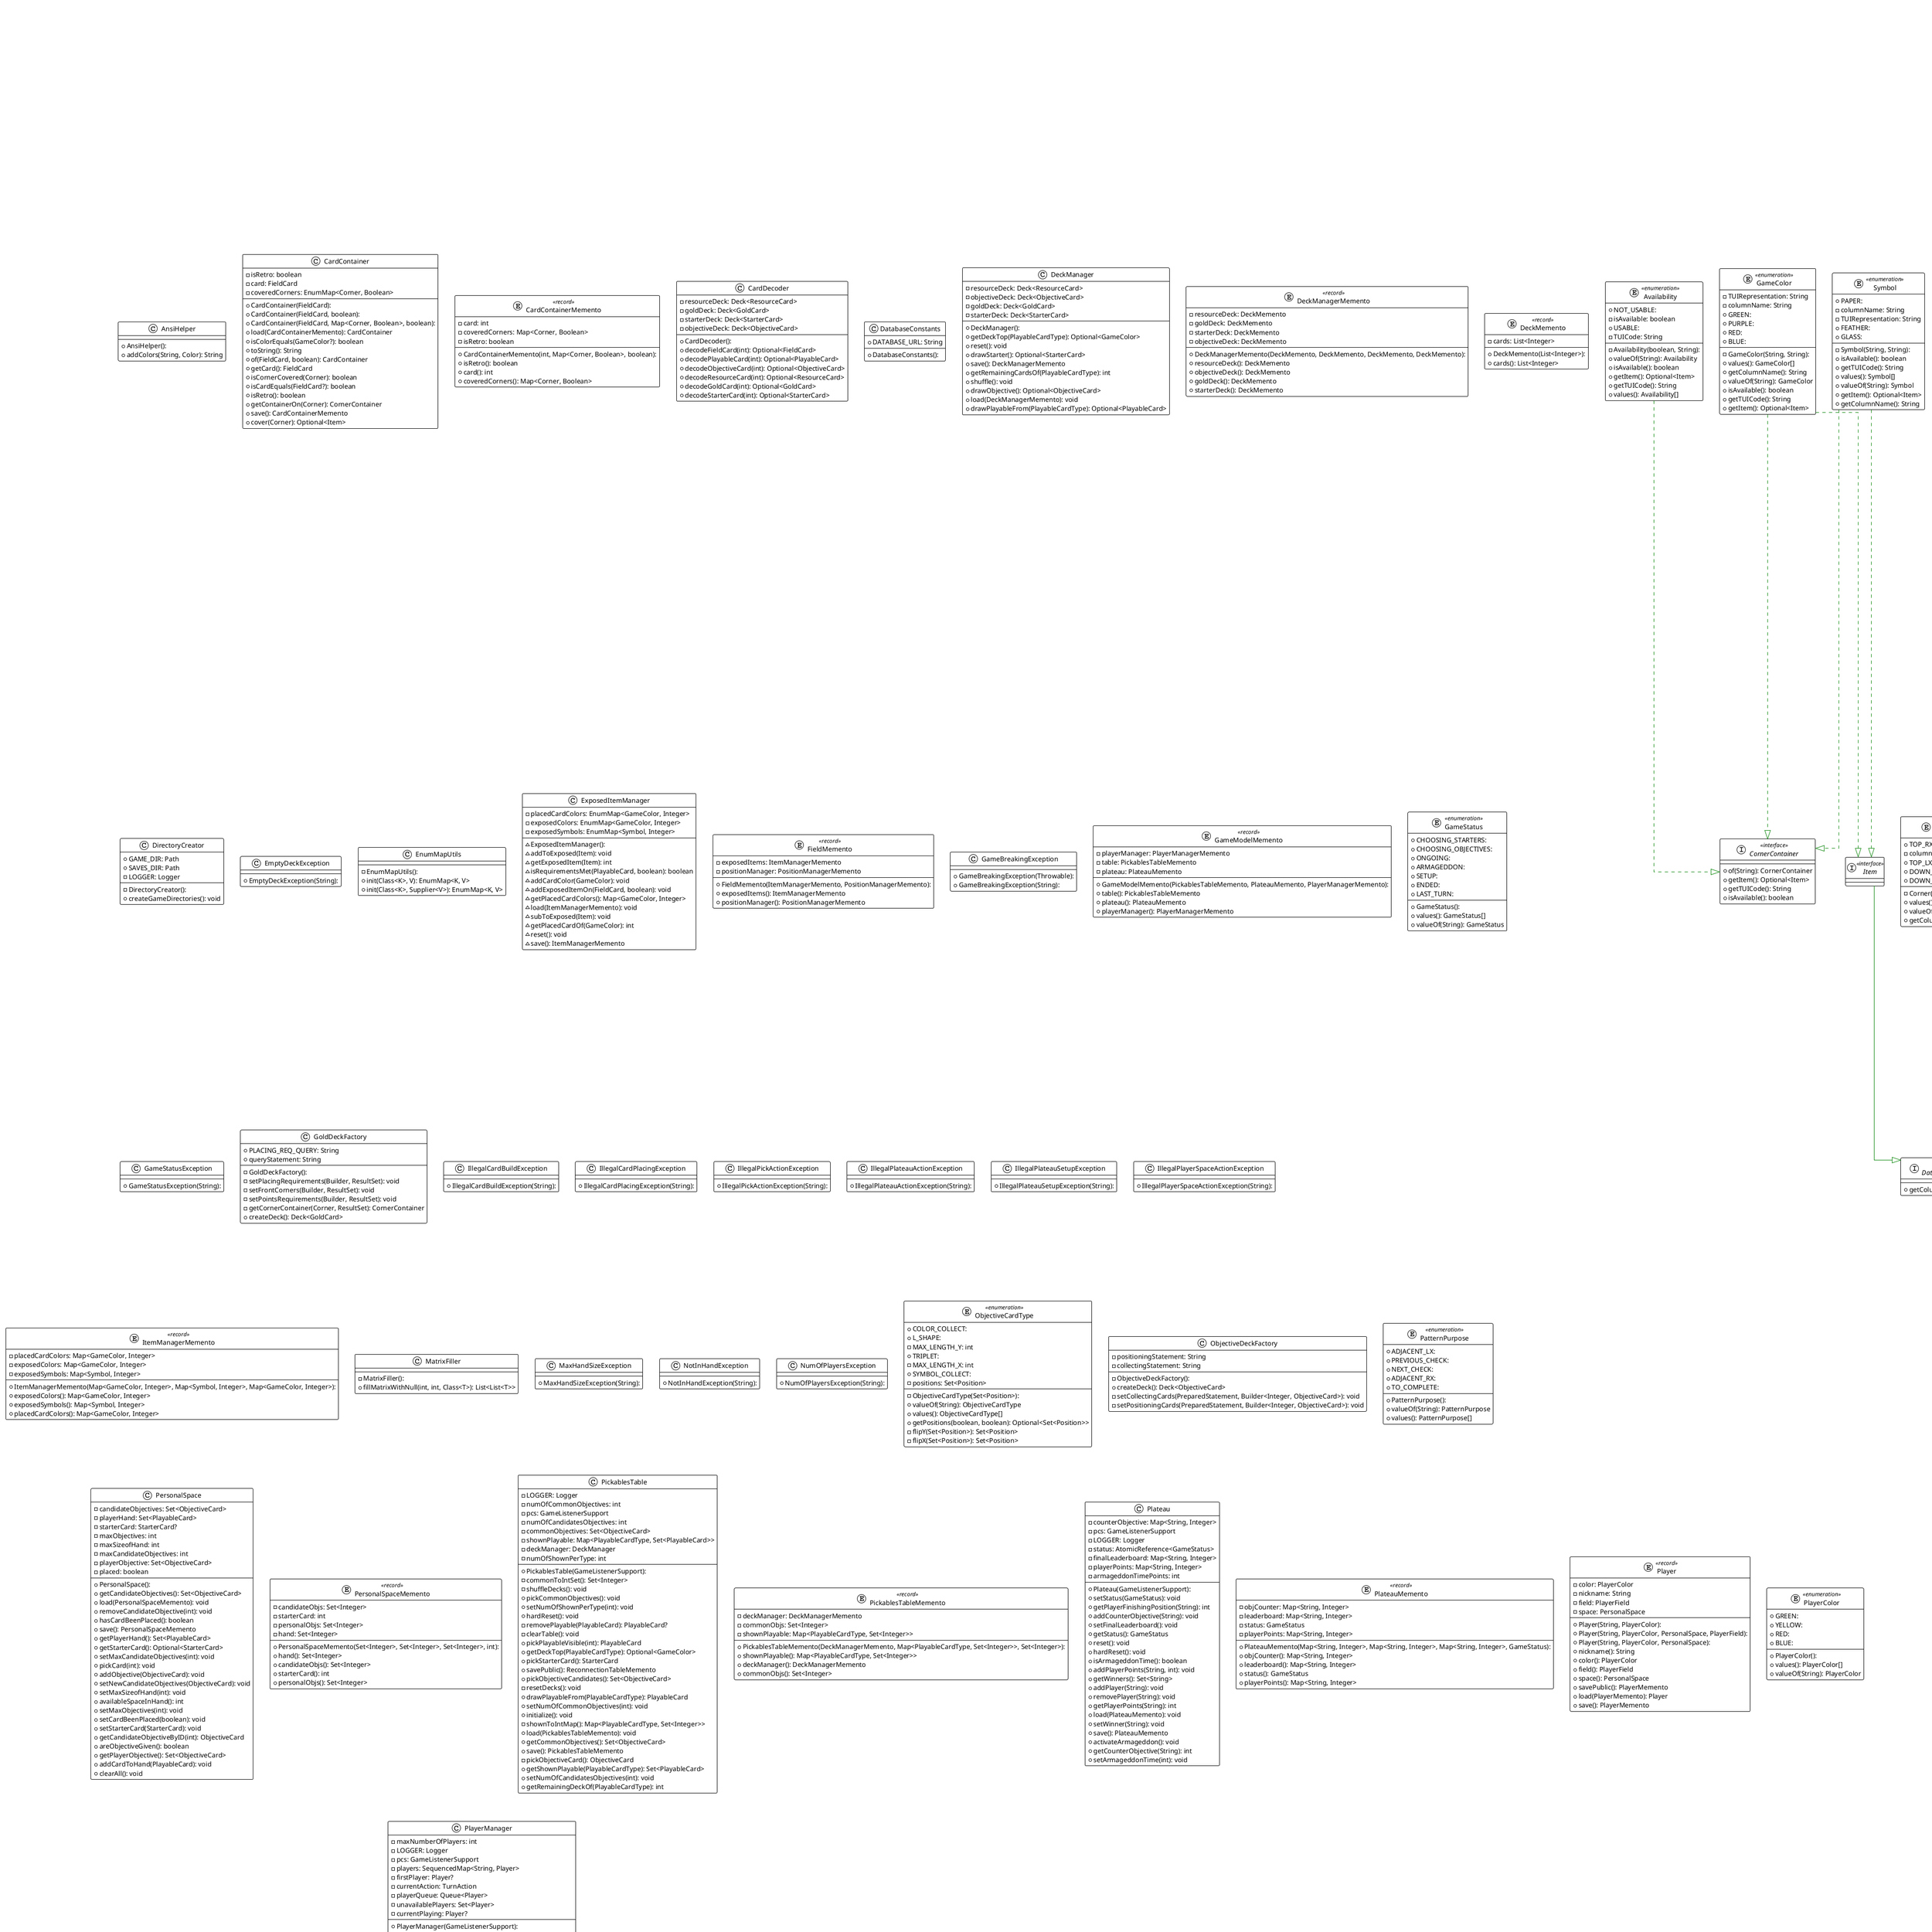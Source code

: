 @startuml UML_generated

!theme plain
top to bottom direction
skinparam linetype ortho

class AnsiHelper {
  + AnsiHelper(): 
  + addColors(String, Color): String
}
enum Availability << enumeration >> {
  - Availability(boolean, String): 
  + NOT_USABLE: 
  - isAvailable: boolean
  + USABLE: 
  - TUICode: String
  + valueOf(String): Availability
  + isAvailable(): boolean
  + getItem(): Optional<Item>
  + getTUICode(): String
  + values(): Availability[]
}
class BasicRuleset {
  + BasicRuleset(): 
  - pointsToArmageddon: int
  - maxRevealedCardsPerType: int
  - numOfPersonalObjective: int
  - maxPlayers: int
  - objectiveToChooseFrom: int
  - resourceAtStart: int
  - HandSize: int
  - numOfCommonObjectives: int
  - goldAtStart: int
  + getPointsToArmageddon(): int
  + getHandSize(): int
  + getNumOfCommonObjectives(): int
  + getObjectiveToChooseFrom(): int
  + getGoldAtStart(): int
  + getResourceAtStart(): int
  + getMaxRevealedCardsPerType(): int
  + getMaxPlayers(): int
  + getNumOfPersonalObjective(): int
}
class Builder {
  + Builder(int, int, GameColor): 
  - colorPlacingRequirements: EnumMap<GameColor, Integer>
  - availableCornersOrSymbol: EnumMap<Corner, CornerContainer>
  - symbolToCollect: Symbol?
  - pointsRequirements: PointsRequirementsType
  + hasIn(Corner, CornerContainer): Builder
  + build(): GoldCard
  + hasSymbolToCollect(Symbol?): Builder
  + hasPointRequirements(PointsRequirementsType): Builder
  + hasCorner(Corner, boolean): Builder
  + hasCorner(Corner): Builder
  + hasRequirements(GameColor, Integer): Builder
}
class Builder {
  + Builder(int, int): 
  - symbolToCollect: EnumMap<Symbol, Integer>
  + hasSymbol(Symbol): Builder
  + build(): SymbolCollectCard
  + hasSymbol(Symbol, int): Builder
}
class Builder {
  + Builder(int, int, GameColor): 
  - availableCornerOrItem: EnumMap<Corner, CornerContainer>
  + hasIn(Corner, CornerContainer): Builder
  + build(): ResourceCard
}
class Builder {
  + Builder(int, int): 
  - colorRequirements: EnumMap<GameColor, Integer>
  - colorOfPattern: GameColor?
  - flippedFlag: boolean
  + build(): TripletCard
  + isFlipped(boolean): Builder
  + hasColor(GameColor): Builder
}
class Builder {
  + Builder(int): 
  - availableCornersFront: EnumMap<Corner, CornerContainer>
  - centerColors: EnumSet<GameColor>
  - availableColorCornerBack: EnumMap<Corner, GameColor>
  - id: int
  - checkAllBackCornerCovered(): boolean
  + build(): StarterCard
  + hasCenterColor(GameColor): Builder
  + hasColorRetroIn(Corner, GameColor): Builder
  + hasCenterColors(Set<GameColor>): Builder
  + hasItemFrontIn(Corner, CornerContainer): Builder
}
class Builder {
  + Builder(int, int): 
  - colorRequirements: EnumMap<GameColor, Integer>
  - isFlippedFlag: boolean
  - primaryColor: GameColor?
  - isRotatedFlag: boolean
  - secondaryColor: GameColor?
  + hasSecondaryColor(GameColor): Builder
  + isFlipped(boolean): Builder
  + isRotated(boolean): Builder
  + build(): LCard
  + hasPrimaryColor(GameColor): Builder
}
class Builder {
  + Builder(int, int): 
  - colorToCollect: EnumMap<GameColor, Integer>
  + build(): ColorCollectCard
  + hasColor(GameColor): Builder
  + hasColor(GameColor, int): Builder
}
class Builder<T> {
  # Builder(int, int): 
  + build(): T
}
class Builder<T> {
  # Builder(int, int): 
  - points: int
  - id: int
  + build(): T
}
class Builder<T> {
  # Builder(int, int, GameColor): 
  - cardPoints: int
  - primaryColor: GameColor
  - id: int
  + build(): T
  + hasIn(Corner, CornerContainer): Builder<T>
}
class Builder<T> {
  # Builder(int, int): 
  + build(): T
}
class CardContainer {
  + CardContainer(FieldCard): 
  + CardContainer(FieldCard, boolean): 
  + CardContainer(FieldCard, Map<Corner, Boolean>, boolean): 
  - isRetro: boolean
  - card: FieldCard
  - coveredCorners: EnumMap<Corner, Boolean>
  + load(CardContainerMemento): CardContainer
  + isColorEquals(GameColor?): boolean
  + toString(): String
  + of(FieldCard, boolean): CardContainer
  + getCard(): FieldCard
  + isCornerCovered(Corner): boolean
  + isCardEquals(FieldCard?): boolean
  + isRetro(): boolean
  + getContainerOn(Corner): CornerContainer
  + save(): CardContainerMemento
  + cover(Corner): Optional<Item>
}
entity CardContainerMemento << record >> {
  + CardContainerMemento(int, Map<Corner, Boolean>, boolean): 
  - card: int
  - coveredCorners: Map<Corner, Boolean>
  - isRetro: boolean
  + isRetro(): boolean
  + card(): int
  + coveredCorners(): Map<Corner, Boolean>
}
class CardDecoder {
  + CardDecoder(): 
  - resourceDeck: Deck<ResourceCard>
  - goldDeck: Deck<GoldCard>
  - starterDeck: Deck<StarterCard>
  - objectiveDeck: Deck<ObjectiveCard>
  + decodeFieldCard(int): Optional<FieldCard>
  + decodePlayableCard(int): Optional<PlayableCard>
  + decodeObjectiveCard(int): Optional<ObjectiveCard>
  + decodeResourceCard(int): Optional<ResourceCard>
  + decodeGoldCard(int): Optional<GoldCard>
  + decodeStarterCard(int): Optional<StarterCard>
}
interface CardIdentity << interface >> {
  + getId(): int
}
class CollectingCard {
  # CollectingCard(Builder<?>): 
  - SYMBOL_TO_COLLECT: ImmutableMap<Symbol, Integer>
  - COLOR_TO_COLLECT: ImmutableMap<GameColor, Integer>
  + getSymbolRequirements(): Map<Symbol, Integer>
  + getColorRequirements(): Map<GameColor, Integer>
}
class ColorCollectCard {
  - ColorCollectCard(Builder): 
  - colorToCollect: ImmutableMap<GameColor, Integer>
  + getType(): ObjectiveCardType
  + countPoints(PlayerField): int
  + getColorRequirements(): Map<GameColor, Integer>
}
enum Corner << enumeration >> {
  - Corner(String): 
  + TOP_RX: 
  - columnName: String
  + TOP_LX: 
  + DOWN_LX: 
  + DOWN_RX: 
  + values(): Corner[]
  + valueOf(String): Corner
  + getColumnName(): String
}
interface CornerContainer << interface >> {
  + of(String): CornerContainer
  + getItem(): Optional<Item>
  + getTUICode(): String
  + isAvailable(): boolean
}
class DatabaseConstants {
  + DatabaseConstants(): 
  + DATABASE_URL: String
}
interface DatabaseSearchable << interface >> {
  + getColumnName(): String
}
class Deck<T> {
  + Deck(ImmutableMap<Integer, T>): 
  - mappingIdToCard: ImmutableMap<Integer, T>
  - deck: ArrayDeque<T>
  + save(): DeckMemento
  + load(DeckMemento): void
  + peekTop(): Optional<T>
  + draw(): Optional<T>
  + getCardById(int): Optional<T>
  + getRemainingCards(): int
  + shuffle(): Deck<T>
  + reset(): void
}
class DeckManager {
  + DeckManager(): 
  - resourceDeck: Deck<ResourceCard>
  - objectiveDeck: Deck<ObjectiveCard>
  - goldDeck: Deck<GoldCard>
  - starterDeck: Deck<StarterCard>
  + getDeckTop(PlayableCardType): Optional<GameColor>
  + reset(): void
  + drawStarter(): Optional<StarterCard>
  + save(): DeckManagerMemento
  + getRemainingCardsOf(PlayableCardType): int
  + shuffle(): void
  + drawObjective(): Optional<ObjectiveCard>
  + load(DeckManagerMemento): void
  + drawPlayableFrom(PlayableCardType): Optional<PlayableCard>
}
entity DeckManagerMemento << record >> {
  + DeckManagerMemento(DeckMemento, DeckMemento, DeckMemento, DeckMemento): 
  - resourceDeck: DeckMemento
  - goldDeck: DeckMemento
  - starterDeck: DeckMemento
  - objectiveDeck: DeckMemento
  + resourceDeck(): DeckMemento
  + objectiveDeck(): DeckMemento
  + goldDeck(): DeckMemento
  + starterDeck(): DeckMemento
}
entity DeckMemento << record >> {
  + DeckMemento(List<Integer>): 
  - cards: List<Integer>
  + cards(): List<Integer>
}
class DirectoryCreator {
  - DirectoryCreator(): 
  + GAME_DIR: Path
  + SAVES_DIR: Path
  - LOGGER: Logger
  + createGameDirectories(): void
}
class EmptyDeckException {
  + EmptyDeckException(String): 
}
class EnumMapUtils {
  - EnumMapUtils(): 
  + init(Class<K>, V): EnumMap<K, V>
  + init(Class<K>, Supplier<V>): EnumMap<K, V>
}
class ExposedItemManager {
  ~ ExposedItemManager(): 
  - placedCardColors: EnumMap<GameColor, Integer>
  - exposedColors: EnumMap<GameColor, Integer>
  - exposedSymbols: EnumMap<Symbol, Integer>
  ~ addToExposed(Item): void
  ~ getExposedItem(Item): int
  ~ isRequirementsMet(PlayableCard, boolean): boolean
  ~ addCardColor(GameColor): void
  ~ addExposedItemOn(FieldCard, boolean): void
  ~ getPlacedCardColors(): Map<GameColor, Integer>
  ~ load(ItemManagerMemento): void
  ~ subToExposed(Item): void
  ~ getPlacedCardOf(GameColor): int
  ~ reset(): void
  ~ save(): ItemManagerMemento
}
interface FieldCard << interface >> {
  + getItemCorner(Corner, boolean): CornerContainer
  + isColorEqual(GameColor): boolean
  + getCenter(boolean): Set<GameColor>
  + isAvailable(Corner, boolean): boolean
}
entity FieldMemento << record >> {
  + FieldMemento(ItemManagerMemento, PositionManagerMemento): 
  - exposedItems: ItemManagerMemento
  - positionManager: PositionManagerMemento
  + exposedItems(): ItemManagerMemento
  + positionManager(): PositionManagerMemento
}
class GameBreakingException {
  + GameBreakingException(Throwable): 
  + GameBreakingException(String): 
}
enum GameColor << enumeration >> {
  - GameColor(String, String): 
  - TUIRepresentation: String
  - columnName: String
  + GREEN: 
  + PURPLE: 
  + RED: 
  + BLUE: 
  + values(): GameColor[]
  + getColumnName(): String
  + valueOf(String): GameColor
  + isAvailable(): boolean
  + getTUICode(): String
  + getItem(): Optional<Item>
}
class GameLogic {
  + GameLogic(): 
  - playerManager: PlayerManager
  - plateau: Plateau
  - ruleSet: RuleSet
  - LOGGER: Logger
  - pcs: GameListenerSupport
  - pickablesTable: PickablesTable
  - reconnectionTimer: ReconnectionTimer
  - isLoadedGame: boolean
  - CLOSING_GRACE_TIME: int
  - closeGame(): void
  - checkIfGameCanContinue(): void
  + addPlayerToTable(String, PlayerColor): void
  + getExposedCards(PlayableCardType): Set<Integer>
  + getPlayerFinishingPosition(String): int
  + getFirstPlayer(): String
  + endGameEarly(): void
  + load(GameModelMemento): void
  + reSyncWith(String): void
  + getPlayers(): Set<String>
  + drawVisibleOf(PlayableCardType, String, int): int
  + getCurrentTurnPlayer(): String
  + disconnectPlayer(String): void
  + reconnectPlayer(String, PlayerListener): void
  - setConstants(): void
  + getPlayerObjective(String): Set<Integer>
  - pickCandidateObjectives(): void
  + getPlayerColor(String): PlayerColor
  + getPositionedCard(String): Map<Position, CardContainer>
  + getCommonObjectives(): Set<Integer>
  + getStatus(): GameStatus
  + goNextTurn(): void
  + forceEnd(): void
  + getRuleSet(): RuleSet
  + getStarterCard(String): Optional<Integer>
  + placeCard(String, int, Position, boolean): void
  - giveCards(): void
  + getWinner(): Set<String>
  + getCandidateObjectives(String): Set<Integer>
  + getAvailablePositions(String): Set<Position>
  + setObjectiveFor(String, int): void
  + getPlayerHand(String): Set<Integer>
  + initGame(): void
  - pickStarters(): void
  + removePlayer(String): void
  + addPlayerListener(String, PlayerListener): void
  + drawFromDeckOf(PlayableCardType, String): int
  + getPlayerPoints(String): int
  + getDeckTop(PlayableCardType): Optional<GameColor>
  + save(): GameModelMemento
  - resetAll(): void
  + isDisconnected(String): boolean
  + addTableListener(TableListener): void
  - countObjectivesPoints(): void
  + setStarterFor(String, boolean): void
  - checkIfDrawAllowed(String): void
}
interface GameModel << interface >> {
  + removePlayer(String): void
  + reconnectPlayer(String, PlayerListener): void
  + getCurrentTurnPlayer(): String
  + getAvailablePositions(String): Set<Position>
  + setObjectiveFor(String, int): void
  + placeCard(String, int, Position, boolean): void
  + getPlayers(): Set<String>
  + drawFromDeckOf(PlayableCardType, String): int
  + load(GameModelMemento): void
  + getStarterCard(String): Optional<Integer>
  + isDisconnected(String): boolean
  + getCommonObjectives(): Set<Integer>
  + goNextTurn(): void
  + getExposedCards(PlayableCardType): Set<Integer>
  + getPlayerFinishingPosition(String): int
  + getPlayerColor(String): PlayerColor
  + addTableListener(TableListener): void
  + getPlayerPoints(String): int
  + initGame(): void
  + save(): GameModelMemento
  + getStatus(): GameStatus
  + getDeckTop(PlayableCardType): Optional<GameColor>
  + addPlayerListener(String, PlayerListener): void
  + getFirstPlayer(): String
  + addPlayerToTable(String, PlayerColor): void
  + getPlayerObjective(String): Set<Integer>
  + getPlayerHand(String): Set<Integer>
  + forceEnd(): void
  + disconnectPlayer(String): void
  + setStarterFor(String, boolean): void
  + reSyncWith(String): void
  + getWinner(): Set<String>
  + drawVisibleOf(PlayableCardType, String, int): int
  + getCandidateObjectives(String): Set<Integer>
  + getRuleSet(): RuleSet
  + getPositionedCard(String): Map<Position, CardContainer>
  + endGameEarly(): void
}
entity GameModelMemento << record >> {
  + GameModelMemento(PickablesTableMemento, PlateauMemento, PlayerManagerMemento): 
  - playerManager: PlayerManagerMemento
  - table: PickablesTableMemento
  - plateau: PlateauMemento
  + table(): PickablesTableMemento
  + plateau(): PlateauMemento
  + playerManager(): PlayerManagerMemento
}
enum GameStatus << enumeration >> {
  + GameStatus(): 
  + CHOOSING_STARTERS: 
  + CHOOSING_OBJECTIVES: 
  + ONGOING: 
  + ARMAGEDDON: 
  + SETUP: 
  + ENDED: 
  + LAST_TURN: 
  + values(): GameStatus[]
  + valueOf(String): GameStatus
}
class GameStatusException {
  + GameStatusException(String): 
}
class GoldCard {
  - GoldCard(Builder): 
  - symbolToCollect: Symbol?
  - availableCornersOrSymbol: ImmutableMap<Corner, CornerContainer>
  - pointsRequirements: PointsRequirementsType
  - colorPlacingRequirements: ImmutableMap<GameColor, Integer>
  + getType(): PlayableCardType
  + countPoints(PlayerField, Position): int
  + getItemCorner(Corner, boolean): CornerContainer
  + getPointsRequirements(): PointsRequirementsType
  + isFrontAvailable(Corner): boolean
  + getItemCorner(Corner): CornerContainer
  + isAvailable(Corner, boolean): boolean
  + getPlacingRequirements(): Map<GameColor, Integer>
  + getPlacingRequirementsOf(GameColor): int
  + getSymbolToCollect(): Optional<Symbol>
}
class GoldDeckFactory {
  - GoldDeckFactory(): 
  + PLACING_REQ_QUERY: String
  + queryStatement: String
  - setPlacingRequirements(Builder, ResultSet): void
  - setFrontCorners(Builder, ResultSet): void
  - setPointsRequirements(Builder, ResultSet): void
  - getCornerContainer(Corner, ResultSet): CornerContainer
  + createDeck(): Deck<GoldCard>
}
class IllegalCardBuildException {
  + IllegalCardBuildException(String): 
}
class IllegalCardPlacingException {
  + IllegalCardPlacingException(String): 
}
class IllegalPickActionException {
  + IllegalPickActionException(String): 
}
class IllegalPlateauActionException {
  + IllegalPlateauActionException(String): 
}
class IllegalPlateauSetupException {
  + IllegalPlateauSetupException(String): 
}
class IllegalPlayerSpaceActionException {
  + IllegalPlayerSpaceActionException(String): 
}
interface Item << interface >>
entity ItemManagerMemento << record >> {
  + ItemManagerMemento(Map<GameColor, Integer>, Map<Symbol, Integer>, Map<GameColor, Integer>): 
  - placedCardColors: Map<GameColor, Integer>
  - exposedColors: Map<GameColor, Integer>
  - exposedSymbols: Map<Symbol, Integer>
  + exposedColors(): Map<GameColor, Integer>
  + exposedSymbols(): Map<Symbol, Integer>
  + placedCardColors(): Map<GameColor, Integer>
}
class LCard {
  - LCard(Builder): 
  - pattern: List<List<GameColor>>
  - primaryColor: GameColor?
  - counter: PatternCounter
  - isFlippedFlag: boolean
  - isRotatedFlag: boolean
  - secondaryColor: GameColor?
  + getPattern(): List<List<GameColor>>
  + isFlipped(): boolean
  + getType(): ObjectiveCardType
  + countPoints(PlayerField): int
  + isRotated(): boolean
}
class LPatternCounter {
  + LPatternCounter(GameColor, GameColor, EnumMap<PatternPurpose, List<Corner>>): 
  - numberOfPatterns: int
  - cornersPurpose: EnumMap<PatternPurpose, List<Corner>>
  - secondaryColor: GameColor
  - seenPositions: Set<Position>
  - primaryColor: GameColor
  - countNumberOfPatterns(Map<Position, CardContainer>, Position, int): void
  + count(PlayerField): int
}
class MatrixFiller {
  - MatrixFiller(): 
  + fillMatrixWithNull(int, int, Class<T>): List<List<T>>
}
class MaxHandSizeException {
  + MaxHandSizeException(String): 
}
class NotInHandException {
  + NotInHandException(String): 
}
class NumOfPlayersException {
  + NumOfPlayersException(String): 
}
class ObjectiveCard {
  # ObjectiveCard(Builder<?>): 
  - points: int
  - id: int
  + getPoints(): int
  + hasItemRequirements(Item): int
  + hashCode(): int
  + getId(): int
  + getType(): ObjectiveCardType
  + getColorRequirements(): Map<GameColor, Integer>
  + getSymbolRequirements(): Map<Symbol, Integer>
  + countPoints(PlayerField): int
  + equals(Object): boolean
}
enum ObjectiveCardType << enumeration >> {
  - ObjectiveCardType(Set<Position>): 
  + COLOR_COLLECT: 
  + L_SHAPE: 
  - MAX_LENGTH_Y: int
  + TRIPLET: 
  - MAX_LENGTH_X: int
  + SYMBOL_COLLECT: 
  - positions: Set<Position>
  + valueOf(String): ObjectiveCardType
  + values(): ObjectiveCardType[]
  + getPositions(boolean, boolean): Optional<Set<Position>>
  - flipY(Set<Position>): Set<Position>
  - flipX(Set<Position>): Set<Position>
}
class ObjectiveDeckFactory {
  - ObjectiveDeckFactory(): 
  - positioningStatement: String
  - collectingStatement: String
  + createDeck(): Deck<ObjectiveCard>
  - setCollectingCards(PreparedStatement, Builder<Integer, ObjectiveCard>): void
  - setPositioningCards(PreparedStatement, Builder<Integer, ObjectiveCard>): void
}
interface PatternCounter << interface >> {
  + count(PlayerField): int
}
enum PatternPurpose << enumeration >> {
  + PatternPurpose(): 
  + ADJACENT_LX: 
  + PREVIOUS_CHECK: 
  + NEXT_CHECK: 
  + ADJACENT_RX: 
  + TO_COMPLETE: 
  + valueOf(String): PatternPurpose
  + values(): PatternPurpose[]
}
class PersonalSpace {
  + PersonalSpace(): 
  - candidateObjectives: Set<ObjectiveCard>
  - playerHand: Set<PlayableCard>
  - starterCard: StarterCard?
  - maxObjectives: int
  - maxSizeofHand: int
  - maxCandidateObjectives: int
  - playerObjective: Set<ObjectiveCard>
  - placed: boolean
  + getCandidateObjectives(): Set<ObjectiveCard>
  + load(PersonalSpaceMemento): void
  + removeCandidateObjective(int): void
  + hasCardBeenPlaced(): boolean
  + save(): PersonalSpaceMemento
  + getPlayerHand(): Set<PlayableCard>
  + getStarterCard(): Optional<StarterCard>
  + setMaxCandidateObjectives(int): void
  + pickCard(int): void
  + addObjective(ObjectiveCard): void
  + setNewCandidateObjectives(ObjectiveCard): void
  + setMaxSizeofHand(int): void
  + availableSpaceInHand(): int
  + setMaxObjectives(int): void
  + setCardBeenPlaced(boolean): void
  + setStarterCard(StarterCard): void
  + getCandidateObjectiveByID(int): ObjectiveCard
  + areObjectiveGiven(): boolean
  + getPlayerObjective(): Set<ObjectiveCard>
  + addCardToHand(PlayableCard): void
  + clearAll(): void
}
entity PersonalSpaceMemento << record >> {
  + PersonalSpaceMemento(Set<Integer>, Set<Integer>, Set<Integer>, int): 
  - candidateObjs: Set<Integer>
  - starterCard: int
  - personalObjs: Set<Integer>
  - hand: Set<Integer>
  + hand(): Set<Integer>
  + candidateObjs(): Set<Integer>
  + starterCard(): int
  + personalObjs(): Set<Integer>
}
class PickablesTable {
  + PickablesTable(GameListenerSupport): 
  - LOGGER: Logger
  - numOfCommonObjectives: int
  - pcs: GameListenerSupport
  - numOfCandidatesObjectives: int
  - commonObjectives: Set<ObjectiveCard>
  - shownPlayable: Map<PlayableCardType, Set<PlayableCard>>
  - deckManager: DeckManager
  - numOfShownPerType: int
  - commonToIntSet(): Set<Integer>
  - shuffleDecks(): void
  + pickCommonObjectives(): void
  + setNumOfShownPerType(int): void
  + hardReset(): void
  - removePlayable(PlayableCard): PlayableCard?
  - clearTable(): void
  + pickPlayableVisible(int): PlayableCard
  + getDeckTop(PlayableCardType): Optional<GameColor>
  + pickStarterCard(): StarterCard
  + savePublic(): ReconnectionTableMemento
  + pickObjectiveCandidates(): Set<ObjectiveCard>
  - resetDecks(): void
  + drawPlayableFrom(PlayableCardType): PlayableCard
  + setNumOfCommonObjectives(int): void
  + initialize(): void
  - shownToIntMap(): Map<PlayableCardType, Set<Integer>>
  + load(PickablesTableMemento): void
  + getCommonObjectives(): Set<ObjectiveCard>
  + save(): PickablesTableMemento
  - pickObjectiveCard(): ObjectiveCard
  + getShownPlayable(PlayableCardType): Set<PlayableCard>
  + setNumOfCandidatesObjectives(int): void
  + getRemainingDeckOf(PlayableCardType): int
}
entity PickablesTableMemento << record >> {
  + PickablesTableMemento(DeckManagerMemento, Map<PlayableCardType, Set<Integer>>, Set<Integer>): 
  - deckManager: DeckManagerMemento
  - commonObjs: Set<Integer>
  - shownPlayable: Map<PlayableCardType, Set<Integer>>
  + shownPlayable(): Map<PlayableCardType, Set<Integer>>
  + deckManager(): DeckManagerMemento
  + commonObjs(): Set<Integer>
}
class Plateau {
  + Plateau(GameListenerSupport): 
  - counterObjective: Map<String, Integer>
  - pcs: GameListenerSupport
  - LOGGER: Logger
  - status: AtomicReference<GameStatus>
  - finalLeaderboard: Map<String, Integer>
  - playerPoints: Map<String, Integer>
  - armageddonTimePoints: int
  + setStatus(GameStatus): void
  + getPlayerFinishingPosition(String): int
  + addCounterObjective(String): void
  + setFinalLeaderboard(): void
  + getStatus(): GameStatus
  + reset(): void
  + hardReset(): void
  + isArmageddonTime(): boolean
  + addPlayerPoints(String, int): void
  + getWinners(): Set<String>
  + addPlayer(String): void
  + removePlayer(String): void
  + getPlayerPoints(String): int
  + load(PlateauMemento): void
  + setWinner(String): void
  + save(): PlateauMemento
  + activateArmageddon(): void
  + getCounterObjective(String): int
  + setArmageddonTime(int): void
}
entity PlateauMemento << record >> {
  + PlateauMemento(Map<String, Integer>, Map<String, Integer>, Map<String, Integer>, GameStatus): 
  - objCounter: Map<String, Integer>
  - leaderboard: Map<String, Integer>
  - status: GameStatus
  - playerPoints: Map<String, Integer>
  + objCounter(): Map<String, Integer>
  + leaderboard(): Map<String, Integer>
  + status(): GameStatus
  + playerPoints(): Map<String, Integer>
}
class PlayableCard {
  # PlayableCard(Builder<?>): 
  - color: GameColor
  - points: int
  - id: int
  + equals(Object): boolean
  + getPlacingRequirementsOf(GameColor): int
  + countPoints(PlayerField, Position): int
  + getId(): int
  + getColor(): GameColor
  + getPoints(): int
  + isColorEqual(GameColor): boolean
  + getType(): PlayableCardType
  + hashCode(): int
  + getPointsRequirements(): PointsRequirementsType
  + getItemCorner(Corner): CornerContainer
  + getPlacingRequirements(): Map<GameColor, Integer>
  + isFrontAvailable(Corner): boolean
  + getSymbolToCollect(): Optional<Symbol>
  + getCenter(boolean): Set<GameColor>
}
enum PlayableCardType << enumeration >> {
  - PlayableCardType(String, String): 
  + GOLD: 
  - typeName: String
  + RESOURCE: 
  - columnName: String
  + values(): PlayableCardType[]
  + getColumnName(): String
  + getName(): String
  + toString(): String
  + valueOf(String): PlayableCardType
}
entity Player << record >> {
  + Player(String, PlayerColor): 
  + Player(String, PlayerColor, PersonalSpace, PlayerField): 
  + Player(String, PlayerColor, PersonalSpace): 
  - color: PlayerColor
  - nickname: String
  - field: PlayerField
  - space: PersonalSpace
  + nickname(): String
  + color(): PlayerColor
  + field(): PlayerField
  + space(): PersonalSpace
  + savePublic(): PlayerMemento
  + load(PlayerMemento): Player
  + save(): PlayerMemento
}
enum PlayerColor << enumeration >> {
  + PlayerColor(): 
  + GREEN: 
  + YELLOW: 
  + RED: 
  + BLUE: 
  + values(): PlayerColor[]
  + valueOf(String): PlayerColor
}
class PlayerField {
  + PlayerField(): 
  - itemManager: ExposedItemManager
  - positionManager: PositionManager
  + getPlacedCardColours(): Map<GameColor, Integer>
  + isAvailable(Position): boolean
  + clearAll(): void
  + place(PlayableCard, Position, boolean): int
  + isRequirementMet(FieldCard, boolean): boolean
  + placeStartingCard(StarterCard, boolean): void
  + getAvailablePositions(): Set<Position>
  + containsCard(FieldCard): boolean
  + getNumberOf(Item): int
  + getNumberOfPositionedColor(GameColor): int
  + save(): FieldMemento
  + load(FieldMemento): void
  + getCardsPositioned(): Map<Position, CardContainer>
}
class PlayerInitException {
  + PlayerInitException(String): 
}
class PlayerManager {
  + PlayerManager(GameListenerSupport): 
  - maxNumberOfPlayers: int
  - LOGGER: Logger
  - pcs: GameListenerSupport
  - players: SequencedMap<String, Player>
  - firstPlayer: Player?
  - currentAction: TurnAction
  - playerQueue: Queue<Player>
  - unavailablePlayers: Set<Player>
  - currentPlaying: Player?
  + getCandidateObjectives(String): Set<ObjectiveCard>
  + getPlayerColor(String): Optional<PlayerColor>
  + load(PlayerManagerMemento): void
  + getPlayerObjective(String): Set<Integer>
  + addPlayerToTable(String, PlayerColor): void
  + getNumberOfConnected(): int
  + disconnectPlayer(Player): void
  + hardReset(): void
  + getCurrentAction(): TurnAction
  + savePublic(String): PlayerManagerMemento
  + getPlayer(String): Optional<Player>
  + getAvailablePositions(String): Set<Position>
  + removePlayer(String): void
  + getFirstPlayer(): Optional<String>
  + reconnectPlayer(Player): void
  + getStarterCard(String): Optional<StarterCard>
  + savePublic(): PlayerManagerMemento
  + areObjectiveSet(): boolean
  + isConnected(String): boolean
  + getNumberOfPlayers(): int
  + isTurnOf(String): boolean
  + isCurrentDisconnected(): boolean
  + isDisconnected(String): boolean
  + setStarterCard(String, StarterCard): void
  + getMaxNumberOfPlayer(): int
  + getPlayers(): SequencedSet<String>
  + getHand(String): Set<Integer>
  + getCurrentTurnPlayer(): Optional<String>
  + setCurrentAction(TurnAction): void
  + areStarterSet(): boolean
  + areAllReconnected(): boolean
  + setCandidateObjectives(String, Set<ObjectiveCard>): void
  + isFirstTheCurrent(): boolean
  + getCandidateObjectiveByID(String, int): ObjectiveCard
  + goNextTurn(): void
  + resetAll(): void
  + areAllDisconnected(): boolean
  + chooseFirstPlayer(): void
  + setMaxNumberOfPlayers(int): void
}
entity PlayerManagerMemento << record >> {
  + PlayerManagerMemento(List<PlayerMemento>, String, String, TurnAction): 
  - players: List<PlayerMemento>
  - currentPlayer: String
  - firstPlayer: String
  - currentAction: TurnAction
  + firstPlayer(): String
  + currentAction(): TurnAction
  + players(): List<PlayerMemento>
  + currentPlayer(): String
}
entity PlayerMemento << record >> {
  + PlayerMemento(String, PlayerColor, PersonalSpaceMemento, FieldMemento): 
  - space: PersonalSpaceMemento
  - field: FieldMemento
  - nickname: String
  - color: PlayerColor
  + field(): FieldMemento
  + space(): PersonalSpaceMemento
  + color(): PlayerColor
  + nickname(): String
}
enum PointsRequirementsType << enumeration >> {
  + PointsRequirementsType(): 
  + SYMBOLS: 
  + CLASSIC: 
  + COVERING_CORNERS: 
  + valueOf(String): PointsRequirementsType
  + values(): PointsRequirementsType[]
}
entity Position << record >> {
  + Position(int, int): 
  - y: int
  - x: int
  + toString(): String
  + of(int, int): Position
  + x(): int
  + of(String): Position
  + y(): int
}
class PositionManager {
  + PositionManager(): 
  - cardsPositioned: Map<Position, CardContainer>
  - closedPositions: Set<Position>
  - availablePositions: Set<Position>
  + save(): PositionManagerMemento
  + getCornerFromPositions(Position, Position): Optional<Corner>
  + placeCard(FieldCard, Position, boolean): List<Item>
  + getPositionIn(Position, Corner): Position
  + containsCard(FieldCard): boolean
  + reset(): void
  + load(PositionManagerMemento): void
  + getMovementOfPositions(Position, List<Corner>): Position
  + isAvailable(Position): boolean
  + getAvailablePositions(): Set<Position>
  + getCardsPositioned(): Map<Position, CardContainer>
}
entity PositionManagerMemento << record >> {
  + PositionManagerMemento(Set<Position>, Set<Position>, Map<Position, CardContainerMemento>): 
  - availablePos: Set<Position>
  - closedPos: Set<Position>
  - cardPositioned: Map<Position, CardContainerMemento>
  + cardPositioned(): Map<Position, CardContainerMemento>
  + availablePos(): Set<Position>
  + closedPos(): Set<Position>
}
class PositioningCard {
  # PositioningCard(Builder<?>, EnumMap<GameColor, Integer>): 
  - SYMBOL_REQUIREMENTS: ImmutableMap<Symbol, Integer>
  - colorRequirements: ImmutableMap<GameColor, Integer>
  + getColorRequirements(): Map<GameColor, Integer>
  + getSymbolRequirements(): Map<Symbol, Integer>
  + getPattern(): List<List<GameColor>>
}
entity ReconnectionModelMemento << record >> {
  + ReconnectionModelMemento(ReconnectionTableMemento, PlateauMemento, PlayerManagerMemento): 
  - table: ReconnectionTableMemento
  - plateau: PlateauMemento
  - playerManager: PlayerManagerMemento
  + table(): ReconnectionTableMemento
  + playerManager(): PlayerManagerMemento
  + plateau(): PlateauMemento
}
entity ReconnectionTableMemento << record >> {
  + ReconnectionTableMemento(Map<PlayableCardType, GameColor?>, Map<PlayableCardType, Set<Integer?>>, Set<Integer>): 
  - deckTops: Map<PlayableCardType, GameColor?>
  - shownPlayable: Map<PlayableCardType, Set<Integer?>>
  - commonObjs: Set<Integer>
  + shownPlayable(): Map<PlayableCardType, Set<Integer?>>
  + deckTops(): Map<PlayableCardType, GameColor?>
  + commonObjs(): Set<Integer>
}
class ReconnectionTimer {
  + ReconnectionTimer(GameModel): 
  - isWaitingForReconnection: boolean
  - executor: ScheduledExecutorService
  - totalReconnectionFuture: ScheduledFuture<?>?
  - LOGGER: Logger
  - TOTAL_RECONNECTION_TIME: int
  - model: GameModel
  - RECONNECTION_TIME: int
  - reconnectionFuture: ScheduledFuture<?>?
  - currentTurnFuture: ScheduledFuture<?>?
  - numberOfDisconnected: int
  + waitForReconnection(): void
  + waitForTotalReconnection(): void
  + reconnect(): void
  + getReconnectionTime(): int
  - getRunnable(String, TurnAction): Runnable
  + cancelAll(): void
  + setReconnectionTime(int): void
  + disconnectCurrent(String, TurnAction): void
  + reconnectCurrent(): void
  + isWaitingForReconnection(): boolean
}
class ResourceCard {
  - ResourceCard(Builder): 
  - availableCornerOrItem: ImmutableMap<Corner, CornerContainer>
  - PLACING_REQUIREMENTS: ImmutableMap<GameColor, Integer>
  + getType(): PlayableCardType
  + getSymbolToCollect(): Optional<Symbol>
  + isAvailable(Corner, boolean): boolean
  + getPlacingRequirements(): Map<GameColor, Integer>
  + getPointsRequirements(): PointsRequirementsType
  + getItemCorner(Corner): CornerContainer
  + getPlacingRequirementsOf(GameColor): int
  + getItemCorner(Corner, boolean): CornerContainer
  + isFrontAvailable(Corner): boolean
}
class ResourceDeckFactory {
  - ResourceDeckFactory(): 
  + queryStatement: String
  + createDeck(): Deck<ResourceCard>
  - setFrontCorners(Builder, ResultSet): void
  - getCornerContainer(Corner, ResultSet): CornerContainer
}
interface RuleSet << interface >> {
  + getMaxRevealedCardsPerType(): int
  + getNumOfPersonalObjective(): int
  + getMaxPlayers(): int
  + getResourceAtStart(): int
  + getNumOfCommonObjectives(): int
  + getObjectiveToChooseFrom(): int
  + getGoldAtStart(): int
  + getHandSize(): int
  + getPointsToArmageddon(): int
}
class SQLQuery {
  + SQLQuery(): 
  + DELETE_ALL_CUSTOM: String
  + TRIGGER_TO_DELETE_OLDER: String
  + INSERT_SAVE: String
  + CREATE_SAVES_TABLE: String
  + DELETE_ALL_SAVES: String
  + SELECT_MOST_RECENT: String
  + CREATE_CUSTOM_TABLE: String
}
class SavesManager {
  + SavesManager(): 
  - MAPPER: ObjectMapper
  - LOGGER: Logger
  - DB_PATH: Path
  + CONNECTION_URL: String
  - createDB(): void
  + deleteAll(): void
  + saveGame(GameModelMemento): void
  - createTables(Statement): void
  + loadMostRecentGame(): Optional<GameModelMemento>
}
class StarterCard {
  - StarterCard(Builder): 
  - availableColorCornerRetro: ImmutableMap<Corner, GameColor>
  - availableCornersFront: ImmutableMap<Corner, CornerContainer>
  - id: int
  - centerColorsFront: ImmutableSet<GameColor>
  + isAvailable(Corner, boolean): boolean
  + isColorEqual(GameColor): boolean
  + getId(): int
  + getCenterColorsFront(): Set<GameColor>
  + hashCode(): int
  + getCenter(boolean): Set<GameColor>
  + checkFront(Corner): CornerContainer
  + isFrontAvail(Corner): boolean
  + equals(Object): boolean
  + checkRetroColorIn(Corner): GameColor
  + getItemCorner(Corner, boolean): CornerContainer
}
class StarterDeckFactory {
  - StarterDeckFactory(): 
  - queryStatement: String
  - CENTER_QUERY: String
  - setFrontRetroCorners(Builder, ResultSet): void
  - setCenterColors(PreparedStatement, ResultSet, Builder): void
  + createDeck(): Deck<StarterCard>
}
enum Symbol << enumeration >> {
  - Symbol(String, String): 
  + PAPER: 
  - columnName: String
  - TUIRepresentation: String
  + FEATHER: 
  + GLASS: 
  + isAvailable(): boolean
  + getTUICode(): String
  + values(): Symbol[]
  + valueOf(String): Symbol
  + getItem(): Optional<Item>
  + getColumnName(): String
}
class SymbolCollectCard {
  - SymbolCollectCard(Builder): 
  - symbolToCollect: ImmutableMap<Symbol, Integer>
  + getType(): ObjectiveCardType
  + countPoints(PlayerField): int
  + getSymbolRequirements(): Map<Symbol, Integer>
}
class TripletCard {
  - TripletCard(Builder): 
  - flippedFlag: boolean
  - counter: PatternCounter
  - pattern: List<List<GameColor>>
  - colorOfPattern: GameColor?
  + countPoints(PlayerField): int
  + isFlipped(): boolean
  + getType(): ObjectiveCardType
  + getPattern(): List<List<GameColor>>
}
class TripletPatternCounter {
  # TripletPatternCounter(GameColor, EnumMap<PatternPurpose, Corner>): 
  - seenPositions: Set<Position>
  - tripletColor: GameColor
  - cornersPurpose: EnumMap<PatternPurpose, Corner>
  - numberOfPatterns: int
  - countNumberOfPatterns(Map<Position, CardContainer>, Position, int): void
  + count(PlayerField): int
}
enum TurnAction << enumeration >> {
  + TurnAction(): 
  + PLACE_CARD: 
  + DRAW_CARD: 
  + values(): TurnAction[]
  + valueOf(String): TurnAction
}
class TurnsOrderException {
  + TurnsOrderException(String): 
}
class Validator {
  - Validator(): 
  + nonNegativeValues(Map<K, Integer>): boolean
}

Availability                       -[#008200,dashed]-^  CornerContainer                   
BasicRuleset                       -[#008200,dashed]-^  RuleSet                           
Builder                            -[#000082,plain]-^  Builder                           
Builder                            -[#000082,plain]-^  Builder                           
Builder                            -[#000082,plain]-^  Builder                           
Builder                            -[#000082,plain]-^  Builder                           
Builder                            -[#000082,plain]-^  Builder                           
Builder                            -[#000082,plain]-^  Builder                           
Builder                            +-[#820000,plain]-  ColorCollectCard                  
Builder                            +-[#820000,plain]-  GoldCard                          
Builder                            +-[#820000,plain]-  LCard                             
Builder                            +-[#820000,plain]-  ResourceCard                      
Builder                            +-[#820000,plain]-  StarterCard                       
Builder                            +-[#820000,plain]-  SymbolCollectCard                 
Builder                            +-[#820000,plain]-  TripletCard                       
Builder                            -[#000082,plain]-^  Builder                           
Builder                            -[#000082,plain]-^  Builder                           
Builder                            -[#595959,dashed]->  CollectingCard                    
Builder                            +-[#820000,plain]-  CollectingCard                    
Builder                            +-[#820000,plain]-  ObjectiveCard                     
Builder                            -[#595959,dashed]->  ObjectiveCard                     
Builder                            +-[#820000,plain]-  PlayableCard                      
Builder                            -[#595959,dashed]->  PlayableCard                      
Builder                            +-[#820000,plain]-  PositioningCard                   
Builder                            -[#595959,dashed]->  PositioningCard                   
CollectingCard                     -[#000082,plain]-^  ObjectiveCard                     
ColorCollectCard                   -[#000082,plain]-^  CollectingCard                    
Corner                             -[#008200,dashed]-^  DatabaseSearchable                
Deck                               -[#595959,dashed]->  CardIdentity                      
FieldCard                          -[#008200,plain]-^  CardIdentity                      
GameColor                          -[#008200,dashed]-^  CornerContainer                   
GameColor                          -[#008200,dashed]-^  Item                              
GameLogic                          -[#008200,dashed]-^  GameModel                         
GoldCard                           -[#000082,plain]-^  PlayableCard                      
Item                               -[#008200,plain]-^  DatabaseSearchable                
LCard                              -[#000082,plain]-^  PositioningCard                   
LPatternCounter                    -[#008200,dashed]-^  PatternCounter                    
ObjectiveCard                      -[#008200,dashed]-^  CardIdentity                      
PlayableCard                       -[#008200,dashed]-^  FieldCard                         
PlayableCardType                   -[#008200,dashed]-^  DatabaseSearchable                
PositioningCard                    -[#000082,plain]-^  ObjectiveCard                     
ResourceCard                       -[#000082,plain]-^  PlayableCard                      
StarterCard                        -[#008200,dashed]-^  FieldCard                         
Symbol                             -[#008200,dashed]-^  CornerContainer                   
Symbol                             -[#008200,dashed]-^  Item                              
SymbolCollectCard                  -[#000082,plain]-^  CollectingCard                    
TripletCard                        -[#000082,plain]-^  PositioningCard                   
TripletPatternCounter              -[#008200,dashed]-^  PatternCounter                    
@enduml

